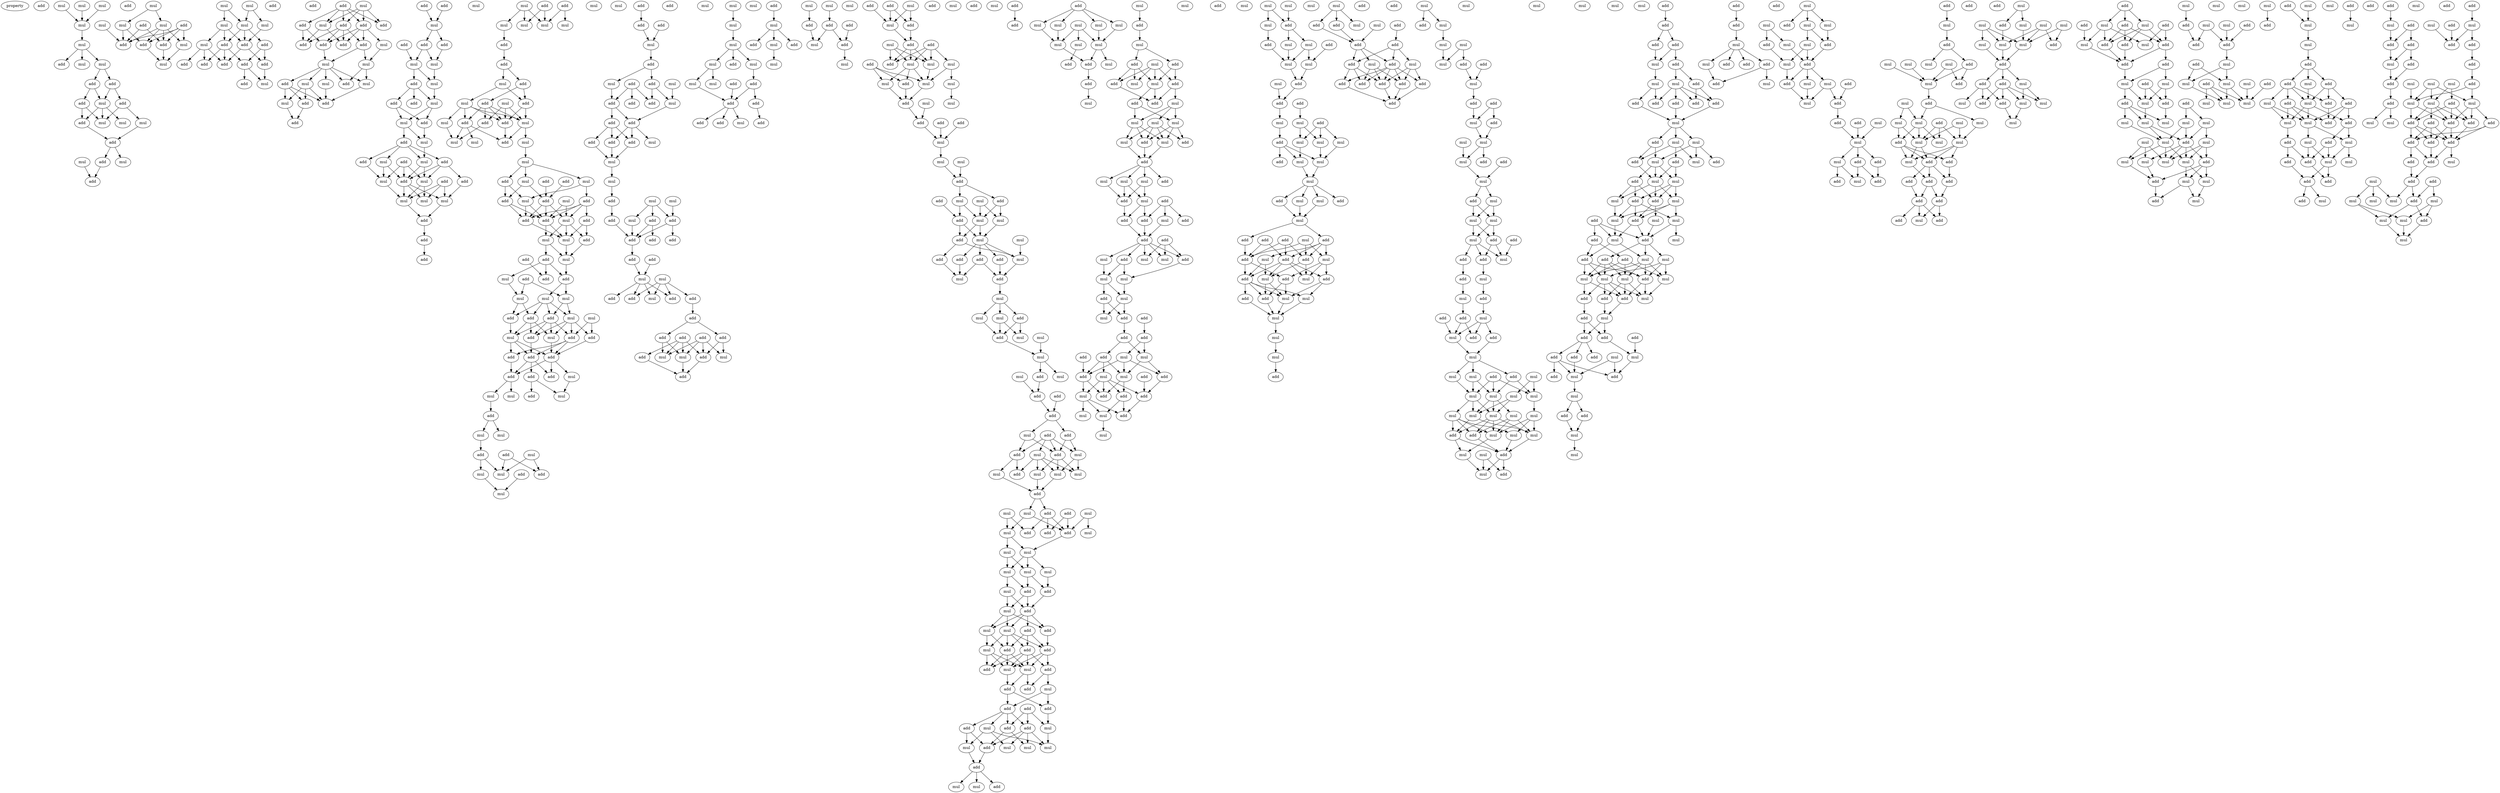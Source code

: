 digraph {
    node [fontcolor=black]
    property [mul=2,lf=2.0]
    0 [ label = add ];
    1 [ label = mul ];
    2 [ label = mul ];
    3 [ label = mul ];
    4 [ label = mul ];
    5 [ label = mul ];
    6 [ label = add ];
    7 [ label = mul ];
    8 [ label = mul ];
    9 [ label = add ];
    10 [ label = add ];
    11 [ label = add ];
    12 [ label = add ];
    13 [ label = mul ];
    14 [ label = add ];
    15 [ label = mul ];
    16 [ label = mul ];
    17 [ label = mul ];
    18 [ label = add ];
    19 [ label = add ];
    20 [ label = mul ];
    21 [ label = add ];
    22 [ label = mul ];
    23 [ label = add ];
    24 [ label = mul ];
    25 [ label = mul ];
    26 [ label = mul ];
    27 [ label = mul ];
    28 [ label = add ];
    29 [ label = add ];
    30 [ label = add ];
    31 [ label = add ];
    32 [ label = add ];
    33 [ label = mul ];
    34 [ label = mul ];
    35 [ label = mul ];
    36 [ label = mul ];
    37 [ label = mul ];
    38 [ label = mul ];
    39 [ label = mul ];
    40 [ label = add ];
    41 [ label = add ];
    42 [ label = add ];
    43 [ label = mul ];
    44 [ label = add ];
    45 [ label = add ];
    46 [ label = add ];
    47 [ label = add ];
    48 [ label = add ];
    49 [ label = add ];
    50 [ label = mul ];
    51 [ label = add ];
    52 [ label = add ];
    53 [ label = add ];
    54 [ label = mul ];
    55 [ label = add ];
    56 [ label = mul ];
    57 [ label = add ];
    58 [ label = add ];
    59 [ label = add ];
    60 [ label = mul ];
    61 [ label = add ];
    62 [ label = add ];
    63 [ label = add ];
    64 [ label = add ];
    65 [ label = mul ];
    66 [ label = mul ];
    67 [ label = mul ];
    68 [ label = add ];
    69 [ label = mul ];
    70 [ label = add ];
    71 [ label = mul ];
    72 [ label = add ];
    73 [ label = mul ];
    74 [ label = add ];
    75 [ label = add ];
    76 [ label = add ];
    77 [ label = add ];
    78 [ label = mul ];
    79 [ label = mul ];
    80 [ label = add ];
    81 [ label = add ];
    82 [ label = add ];
    83 [ label = mul ];
    84 [ label = mul ];
    85 [ label = mul ];
    86 [ label = add ];
    87 [ label = add ];
    88 [ label = mul ];
    89 [ label = add ];
    90 [ label = add ];
    91 [ label = mul ];
    92 [ label = mul ];
    93 [ label = add ];
    94 [ label = add ];
    95 [ label = add ];
    96 [ label = add ];
    97 [ label = mul ];
    98 [ label = mul ];
    99 [ label = mul ];
    100 [ label = add ];
    101 [ label = add ];
    102 [ label = mul ];
    103 [ label = add ];
    104 [ label = mul ];
    105 [ label = mul ];
    106 [ label = mul ];
    107 [ label = add ];
    108 [ label = add ];
    109 [ label = add ];
    110 [ label = mul ];
    111 [ label = add ];
    112 [ label = add ];
    113 [ label = mul ];
    114 [ label = mul ];
    115 [ label = mul ];
    116 [ label = mul ];
    117 [ label = mul ];
    118 [ label = add ];
    119 [ label = add ];
    120 [ label = mul ];
    121 [ label = add ];
    122 [ label = mul ];
    123 [ label = mul ];
    124 [ label = add ];
    125 [ label = add ];
    126 [ label = add ];
    127 [ label = add ];
    128 [ label = mul ];
    129 [ label = mul ];
    130 [ label = add ];
    131 [ label = add ];
    132 [ label = mul ];
    133 [ label = mul ];
    134 [ label = mul ];
    135 [ label = mul ];
    136 [ label = mul ];
    137 [ label = mul ];
    138 [ label = add ];
    139 [ label = add ];
    140 [ label = add ];
    141 [ label = add ];
    142 [ label = add ];
    143 [ label = add ];
    144 [ label = mul ];
    145 [ label = mul ];
    146 [ label = mul ];
    147 [ label = add ];
    148 [ label = add ];
    149 [ label = add ];
    150 [ label = add ];
    151 [ label = mul ];
    152 [ label = mul ];
    153 [ label = add ];
    154 [ label = add ];
    155 [ label = mul ];
    156 [ label = add ];
    157 [ label = add ];
    158 [ label = add ];
    159 [ label = mul ];
    160 [ label = mul ];
    161 [ label = mul ];
    162 [ label = mul ];
    163 [ label = add ];
    164 [ label = add ];
    165 [ label = add ];
    166 [ label = mul ];
    167 [ label = mul ];
    168 [ label = add ];
    169 [ label = add ];
    170 [ label = mul ];
    171 [ label = mul ];
    172 [ label = add ];
    173 [ label = add ];
    174 [ label = add ];
    175 [ label = add ];
    176 [ label = mul ];
    177 [ label = add ];
    178 [ label = add ];
    179 [ label = add ];
    180 [ label = mul ];
    181 [ label = mul ];
    182 [ label = mul ];
    183 [ label = mul ];
    184 [ label = add ];
    185 [ label = add ];
    186 [ label = mul ];
    187 [ label = mul ];
    188 [ label = add ];
    189 [ label = mul ];
    190 [ label = add ];
    191 [ label = mul ];
    192 [ label = mul ];
    193 [ label = add ];
    194 [ label = add ];
    195 [ label = mul ];
    196 [ label = add ];
    197 [ label = add ];
    198 [ label = add ];
    199 [ label = add ];
    200 [ label = mul ];
    201 [ label = mul ];
    202 [ label = add ];
    203 [ label = mul ];
    204 [ label = add ];
    205 [ label = mul ];
    206 [ label = add ];
    207 [ label = add ];
    208 [ label = mul ];
    209 [ label = add ];
    210 [ label = add ];
    211 [ label = add ];
    212 [ label = add ];
    213 [ label = add ];
    214 [ label = mul ];
    215 [ label = add ];
    216 [ label = add ];
    217 [ label = mul ];
    218 [ label = mul ];
    219 [ label = mul ];
    220 [ label = add ];
    221 [ label = mul ];
    222 [ label = add ];
    223 [ label = add ];
    224 [ label = mul ];
    225 [ label = add ];
    226 [ label = add ];
    227 [ label = add ];
    228 [ label = add ];
    229 [ label = add ];
    230 [ label = add ];
    231 [ label = mul ];
    232 [ label = mul ];
    233 [ label = add ];
    234 [ label = add ];
    235 [ label = mul ];
    236 [ label = add ];
    237 [ label = add ];
    238 [ label = add ];
    239 [ label = add ];
    240 [ label = add ];
    241 [ label = add ];
    242 [ label = add ];
    243 [ label = add ];
    244 [ label = mul ];
    245 [ label = mul ];
    246 [ label = add ];
    247 [ label = mul ];
    248 [ label = add ];
    249 [ label = mul ];
    250 [ label = mul ];
    251 [ label = mul ];
    252 [ label = mul ];
    253 [ label = add ];
    254 [ label = mul ];
    255 [ label = add ];
    256 [ label = mul ];
    257 [ label = mul ];
    258 [ label = add ];
    259 [ label = mul ];
    260 [ label = add ];
    261 [ label = add ];
    262 [ label = add ];
    263 [ label = add ];
    264 [ label = add ];
    265 [ label = mul ];
    266 [ label = add ];
    267 [ label = mul ];
    268 [ label = add ];
    269 [ label = mul ];
    270 [ label = add ];
    271 [ label = mul ];
    272 [ label = mul ];
    273 [ label = mul ];
    274 [ label = add ];
    275 [ label = add ];
    276 [ label = add ];
    277 [ label = mul ];
    278 [ label = add ];
    279 [ label = mul ];
    280 [ label = mul ];
    281 [ label = mul ];
    282 [ label = add ];
    283 [ label = add ];
    284 [ label = mul ];
    285 [ label = add ];
    286 [ label = mul ];
    287 [ label = add ];
    288 [ label = add ];
    289 [ label = add ];
    290 [ label = mul ];
    291 [ label = add ];
    292 [ label = mul ];
    293 [ label = mul ];
    294 [ label = mul ];
    295 [ label = mul ];
    296 [ label = mul ];
    297 [ label = add ];
    298 [ label = mul ];
    299 [ label = add ];
    300 [ label = mul ];
    301 [ label = add ];
    302 [ label = add ];
    303 [ label = add ];
    304 [ label = mul ];
    305 [ label = mul ];
    306 [ label = mul ];
    307 [ label = add ];
    308 [ label = mul ];
    309 [ label = add ];
    310 [ label = add ];
    311 [ label = add ];
    312 [ label = mul ];
    313 [ label = mul ];
    314 [ label = add ];
    315 [ label = mul ];
    316 [ label = mul ];
    317 [ label = add ];
    318 [ label = mul ];
    319 [ label = add ];
    320 [ label = add ];
    321 [ label = add ];
    322 [ label = add ];
    323 [ label = mul ];
    324 [ label = mul ];
    325 [ label = add ];
    326 [ label = mul ];
    327 [ label = mul ];
    328 [ label = mul ];
    329 [ label = mul ];
    330 [ label = add ];
    331 [ label = add ];
    332 [ label = mul ];
    333 [ label = mul ];
    334 [ label = add ];
    335 [ label = mul ];
    336 [ label = mul ];
    337 [ label = mul ];
    338 [ label = add ];
    339 [ label = add ];
    340 [ label = add ];
    341 [ label = add ];
    342 [ label = mul ];
    343 [ label = add ];
    344 [ label = add ];
    345 [ label = add ];
    346 [ label = mul ];
    347 [ label = mul ];
    348 [ label = add ];
    349 [ label = mul ];
    350 [ label = mul ];
    351 [ label = add ];
    352 [ label = mul ];
    353 [ label = mul ];
    354 [ label = add ];
    355 [ label = add ];
    356 [ label = mul ];
    357 [ label = mul ];
    358 [ label = mul ];
    359 [ label = add ];
    360 [ label = mul ];
    361 [ label = mul ];
    362 [ label = add ];
    363 [ label = add ];
    364 [ label = add ];
    365 [ label = mul ];
    366 [ label = mul ];
    367 [ label = mul ];
    368 [ label = mul ];
    369 [ label = mul ];
    370 [ label = add ];
    371 [ label = mul ];
    372 [ label = add ];
    373 [ label = mul ];
    374 [ label = add ];
    375 [ label = add ];
    376 [ label = mul ];
    377 [ label = add ];
    378 [ label = mul ];
    379 [ label = add ];
    380 [ label = add ];
    381 [ label = add ];
    382 [ label = mul ];
    383 [ label = mul ];
    384 [ label = add ];
    385 [ label = add ];
    386 [ label = mul ];
    387 [ label = add ];
    388 [ label = mul ];
    389 [ label = add ];
    390 [ label = add ];
    391 [ label = add ];
    392 [ label = add ];
    393 [ label = mul ];
    394 [ label = add ];
    395 [ label = add ];
    396 [ label = mul ];
    397 [ label = add ];
    398 [ label = mul ];
    399 [ label = mul ];
    400 [ label = mul ];
    401 [ label = mul ];
    402 [ label = add ];
    403 [ label = add ];
    404 [ label = mul ];
    405 [ label = mul ];
    406 [ label = mul ];
    407 [ label = add ];
    408 [ label = add ];
    409 [ label = add ];
    410 [ label = add ];
    411 [ label = mul ];
    412 [ label = mul ];
    413 [ label = mul ];
    414 [ label = mul ];
    415 [ label = mul ];
    416 [ label = mul ];
    417 [ label = mul ];
    418 [ label = mul ];
    419 [ label = mul ];
    420 [ label = add ];
    421 [ label = add ];
    422 [ label = add ];
    423 [ label = mul ];
    424 [ label = mul ];
    425 [ label = mul ];
    426 [ label = add ];
    427 [ label = mul ];
    428 [ label = add ];
    429 [ label = add ];
    430 [ label = mul ];
    431 [ label = mul ];
    432 [ label = add ];
    433 [ label = add ];
    434 [ label = mul ];
    435 [ label = mul ];
    436 [ label = add ];
    437 [ label = add ];
    438 [ label = mul ];
    439 [ label = mul ];
    440 [ label = mul ];
    441 [ label = add ];
    442 [ label = mul ];
    443 [ label = mul ];
    444 [ label = add ];
    445 [ label = add ];
    446 [ label = mul ];
    447 [ label = mul ];
    448 [ label = mul ];
    449 [ label = add ];
    450 [ label = add ];
    451 [ label = mul ];
    452 [ label = add ];
    453 [ label = add ];
    454 [ label = mul ];
    455 [ label = add ];
    456 [ label = mul ];
    457 [ label = add ];
    458 [ label = add ];
    459 [ label = add ];
    460 [ label = add ];
    461 [ label = mul ];
    462 [ label = mul ];
    463 [ label = add ];
    464 [ label = add ];
    465 [ label = mul ];
    466 [ label = mul ];
    467 [ label = mul ];
    468 [ label = add ];
    469 [ label = mul ];
    470 [ label = add ];
    471 [ label = add ];
    472 [ label = mul ];
    473 [ label = add ];
    474 [ label = add ];
    475 [ label = mul ];
    476 [ label = add ];
    477 [ label = add ];
    478 [ label = mul ];
    479 [ label = add ];
    480 [ label = add ];
    481 [ label = mul ];
    482 [ label = mul ];
    483 [ label = add ];
    484 [ label = add ];
    485 [ label = mul ];
    486 [ label = add ];
    487 [ label = add ];
    488 [ label = mul ];
    489 [ label = mul ];
    490 [ label = add ];
    491 [ label = mul ];
    492 [ label = mul ];
    493 [ label = mul ];
    494 [ label = add ];
    495 [ label = mul ];
    496 [ label = add ];
    497 [ label = mul ];
    498 [ label = add ];
    499 [ label = mul ];
    500 [ label = mul ];
    501 [ label = mul ];
    502 [ label = mul ];
    503 [ label = add ];
    504 [ label = add ];
    505 [ label = add ];
    506 [ label = mul ];
    507 [ label = mul ];
    508 [ label = add ];
    509 [ label = mul ];
    510 [ label = mul ];
    511 [ label = mul ];
    512 [ label = add ];
    513 [ label = mul ];
    514 [ label = mul ];
    515 [ label = mul ];
    516 [ label = add ];
    517 [ label = mul ];
    518 [ label = mul ];
    519 [ label = mul ];
    520 [ label = add ];
    521 [ label = add ];
    522 [ label = mul ];
    523 [ label = mul ];
    524 [ label = add ];
    525 [ label = add ];
    526 [ label = add ];
    527 [ label = add ];
    528 [ label = add ];
    529 [ label = add ];
    530 [ label = add ];
    531 [ label = mul ];
    532 [ label = mul ];
    533 [ label = mul ];
    534 [ label = add ];
    535 [ label = mul ];
    536 [ label = add ];
    537 [ label = add ];
    538 [ label = add ];
    539 [ label = mul ];
    540 [ label = mul ];
    541 [ label = add ];
    542 [ label = mul ];
    543 [ label = mul ];
    544 [ label = mul ];
    545 [ label = add ];
    546 [ label = mul ];
    547 [ label = add ];
    548 [ label = mul ];
    549 [ label = mul ];
    550 [ label = add ];
    551 [ label = add ];
    552 [ label = add ];
    553 [ label = add ];
    554 [ label = add ];
    555 [ label = mul ];
    556 [ label = add ];
    557 [ label = mul ];
    558 [ label = add ];
    559 [ label = add ];
    560 [ label = add ];
    561 [ label = add ];
    562 [ label = add ];
    563 [ label = add ];
    564 [ label = add ];
    565 [ label = add ];
    566 [ label = mul ];
    567 [ label = add ];
    568 [ label = mul ];
    569 [ label = mul ];
    570 [ label = mul ];
    571 [ label = mul ];
    572 [ label = mul ];
    573 [ label = add ];
    574 [ label = add ];
    575 [ label = mul ];
    576 [ label = mul ];
    577 [ label = add ];
    578 [ label = add ];
    579 [ label = add ];
    580 [ label = mul ];
    581 [ label = mul ];
    582 [ label = mul ];
    583 [ label = add ];
    584 [ label = mul ];
    585 [ label = add ];
    586 [ label = mul ];
    587 [ label = add ];
    588 [ label = mul ];
    589 [ label = mul ];
    590 [ label = mul ];
    591 [ label = mul ];
    592 [ label = mul ];
    593 [ label = add ];
    594 [ label = add ];
    595 [ label = mul ];
    596 [ label = add ];
    597 [ label = mul ];
    598 [ label = add ];
    599 [ label = add ];
    600 [ label = mul ];
    601 [ label = mul ];
    602 [ label = mul ];
    603 [ label = add ];
    604 [ label = add ];
    605 [ label = add ];
    606 [ label = mul ];
    607 [ label = add ];
    608 [ label = mul ];
    609 [ label = add ];
    610 [ label = mul ];
    611 [ label = mul ];
    612 [ label = add ];
    613 [ label = mul ];
    614 [ label = mul ];
    615 [ label = add ];
    616 [ label = mul ];
    617 [ label = mul ];
    618 [ label = mul ];
    619 [ label = mul ];
    620 [ label = mul ];
    621 [ label = mul ];
    622 [ label = mul ];
    623 [ label = mul ];
    624 [ label = mul ];
    625 [ label = add ];
    626 [ label = mul ];
    627 [ label = mul ];
    628 [ label = add ];
    629 [ label = mul ];
    630 [ label = mul ];
    631 [ label = add ];
    632 [ label = mul ];
    633 [ label = add ];
    634 [ label = add ];
    635 [ label = mul ];
    636 [ label = add ];
    637 [ label = add ];
    638 [ label = add ];
    639 [ label = add ];
    640 [ label = mul ];
    641 [ label = mul ];
    642 [ label = add ];
    643 [ label = mul ];
    644 [ label = add ];
    645 [ label = add ];
    646 [ label = add ];
    647 [ label = add ];
    648 [ label = add ];
    649 [ label = mul ];
    650 [ label = add ];
    651 [ label = mul ];
    652 [ label = mul ];
    653 [ label = mul ];
    654 [ label = mul ];
    655 [ label = add ];
    656 [ label = add ];
    657 [ label = add ];
    658 [ label = add ];
    659 [ label = mul ];
    660 [ label = mul ];
    661 [ label = mul ];
    662 [ label = mul ];
    663 [ label = add ];
    664 [ label = add ];
    665 [ label = add ];
    666 [ label = add ];
    667 [ label = mul ];
    668 [ label = mul ];
    669 [ label = mul ];
    670 [ label = mul ];
    671 [ label = add ];
    672 [ label = mul ];
    673 [ label = add ];
    674 [ label = add ];
    675 [ label = mul ];
    676 [ label = mul ];
    677 [ label = add ];
    678 [ label = add ];
    679 [ label = mul ];
    680 [ label = mul ];
    681 [ label = mul ];
    682 [ label = add ];
    683 [ label = mul ];
    684 [ label = add ];
    685 [ label = add ];
    686 [ label = mul ];
    687 [ label = add ];
    688 [ label = mul ];
    689 [ label = add ];
    690 [ label = add ];
    691 [ label = add ];
    692 [ label = add ];
    693 [ label = add ];
    694 [ label = mul ];
    695 [ label = add ];
    696 [ label = mul ];
    697 [ label = add ];
    698 [ label = add ];
    699 [ label = add ];
    700 [ label = mul ];
    701 [ label = mul ];
    702 [ label = add ];
    703 [ label = add ];
    704 [ label = mul ];
    705 [ label = add ];
    706 [ label = add ];
    707 [ label = mul ];
    708 [ label = add ];
    709 [ label = mul ];
    710 [ label = mul ];
    711 [ label = add ];
    712 [ label = add ];
    713 [ label = add ];
    714 [ label = add ];
    715 [ label = mul ];
    716 [ label = mul ];
    717 [ label = add ];
    718 [ label = mul ];
    719 [ label = mul ];
    720 [ label = mul ];
    721 [ label = mul ];
    722 [ label = mul ];
    723 [ label = add ];
    724 [ label = add ];
    725 [ label = mul ];
    726 [ label = add ];
    727 [ label = add ];
    728 [ label = add ];
    729 [ label = mul ];
    730 [ label = mul ];
    731 [ label = mul ];
    732 [ label = add ];
    733 [ label = add ];
    734 [ label = add ];
    735 [ label = mul ];
    736 [ label = mul ];
    737 [ label = mul ];
    738 [ label = add ];
    739 [ label = add ];
    740 [ label = add ];
    741 [ label = add ];
    742 [ label = mul ];
    743 [ label = mul ];
    744 [ label = add ];
    745 [ label = add ];
    746 [ label = mul ];
    747 [ label = mul ];
    748 [ label = mul ];
    749 [ label = add ];
    750 [ label = mul ];
    751 [ label = mul ];
    752 [ label = add ];
    753 [ label = add ];
    754 [ label = mul ];
    755 [ label = add ];
    756 [ label = mul ];
    757 [ label = mul ];
    758 [ label = mul ];
    759 [ label = mul ];
    760 [ label = mul ];
    761 [ label = add ];
    762 [ label = mul ];
    763 [ label = mul ];
    764 [ label = add ];
    765 [ label = add ];
    766 [ label = mul ];
    767 [ label = add ];
    768 [ label = add ];
    769 [ label = add ];
    770 [ label = add ];
    771 [ label = add ];
    772 [ label = add ];
    773 [ label = add ];
    774 [ label = add ];
    775 [ label = add ];
    776 [ label = mul ];
    777 [ label = mul ];
    778 [ label = add ];
    779 [ label = mul ];
    780 [ label = mul ];
    781 [ label = mul ];
    782 [ label = mul ];
    783 [ label = mul ];
    784 [ label = add ];
    785 [ label = mul ];
    786 [ label = mul ];
    787 [ label = add ];
    788 [ label = mul ];
    789 [ label = add ];
    790 [ label = add ];
    791 [ label = mul ];
    792 [ label = mul ];
    793 [ label = mul ];
    794 [ label = add ];
    795 [ label = add ];
    796 [ label = mul ];
    797 [ label = add ];
    798 [ label = mul ];
    799 [ label = add ];
    800 [ label = mul ];
    801 [ label = add ];
    802 [ label = add ];
    803 [ label = mul ];
    804 [ label = add ];
    805 [ label = mul ];
    806 [ label = add ];
    807 [ label = add ];
    808 [ label = add ];
    809 [ label = add ];
    810 [ label = add ];
    811 [ label = mul ];
    812 [ label = mul ];
    813 [ label = mul ];
    814 [ label = add ];
    815 [ label = add ];
    816 [ label = add ];
    817 [ label = mul ];
    818 [ label = mul ];
    819 [ label = mul ];
    820 [ label = mul ];
    821 [ label = mul ];
    822 [ label = add ];
    823 [ label = mul ];
    824 [ label = mul ];
    825 [ label = mul ];
    826 [ label = mul ];
    827 [ label = mul ];
    828 [ label = mul ];
    829 [ label = add ];
    830 [ label = mul ];
    831 [ label = add ];
    832 [ label = mul ];
    833 [ label = mul ];
    834 [ label = mul ];
    835 [ label = add ];
    836 [ label = mul ];
    837 [ label = mul ];
    838 [ label = add ];
    839 [ label = add ];
    840 [ label = mul ];
    841 [ label = add ];
    842 [ label = add ];
    843 [ label = add ];
    844 [ label = mul ];
    845 [ label = mul ];
    846 [ label = add ];
    847 [ label = mul ];
    848 [ label = add ];
    849 [ label = mul ];
    850 [ label = mul ];
    851 [ label = mul ];
    852 [ label = mul ];
    853 [ label = mul ];
    854 [ label = mul ];
    855 [ label = mul ];
    856 [ label = add ];
    857 [ label = add ];
    858 [ label = mul ];
    859 [ label = mul ];
    860 [ label = mul ];
    861 [ label = add ];
    862 [ label = mul ];
    863 [ label = mul ];
    864 [ label = add ];
    865 [ label = add ];
    866 [ label = mul ];
    867 [ label = add ];
    868 [ label = mul ];
    869 [ label = add ];
    870 [ label = add ];
    871 [ label = add ];
    872 [ label = mul ];
    873 [ label = add ];
    874 [ label = add ];
    875 [ label = mul ];
    876 [ label = mul ];
    877 [ label = mul ];
    878 [ label = add ];
    879 [ label = add ];
    880 [ label = mul ];
    881 [ label = mul ];
    882 [ label = add ];
    883 [ label = mul ];
    884 [ label = add ];
    885 [ label = add ];
    886 [ label = add ];
    887 [ label = add ];
    888 [ label = add ];
    889 [ label = mul ];
    890 [ label = add ];
    891 [ label = add ];
    892 [ label = mul ];
    893 [ label = add ];
    894 [ label = add ];
    895 [ label = add ];
    896 [ label = mul ];
    897 [ label = add ];
    898 [ label = add ];
    899 [ label = mul ];
    900 [ label = mul ];
    901 [ label = mul ];
    902 [ label = add ];
    903 [ label = add ];
    904 [ label = mul ];
    905 [ label = add ];
    906 [ label = mul ];
    907 [ label = add ];
    908 [ label = add ];
    909 [ label = add ];
    910 [ label = mul ];
    911 [ label = mul ];
    912 [ label = add ];
    913 [ label = mul ];
    914 [ label = mul ];
    915 [ label = mul ];
    916 [ label = add ];
    917 [ label = mul ];
    918 [ label = add ];
    919 [ label = add ];
    920 [ label = add ];
    921 [ label = add ];
    922 [ label = add ];
    923 [ label = add ];
    924 [ label = add ];
    925 [ label = add ];
    926 [ label = add ];
    927 [ label = mul ];
    928 [ label = add ];
    929 [ label = add ];
    930 [ label = mul ];
    931 [ label = add ];
    932 [ label = mul ];
    933 [ label = mul ];
    934 [ label = mul ];
    935 [ label = mul ];
    936 [ label = add ];
    937 [ label = mul ];
    938 [ label = add ];
    939 [ label = mul ];
    940 [ label = mul ];
    1 -> 4 [ name = 0 ];
    2 -> 4 [ name = 1 ];
    3 -> 4 [ name = 2 ];
    4 -> 5 [ name = 3 ];
    5 -> 6 [ name = 4 ];
    5 -> 7 [ name = 5 ];
    5 -> 8 [ name = 6 ];
    8 -> 9 [ name = 7 ];
    8 -> 10 [ name = 8 ];
    9 -> 11 [ name = 9 ];
    9 -> 13 [ name = 10 ];
    10 -> 12 [ name = 11 ];
    10 -> 13 [ name = 12 ];
    11 -> 15 [ name = 13 ];
    11 -> 17 [ name = 14 ];
    12 -> 14 [ name = 15 ];
    12 -> 17 [ name = 16 ];
    13 -> 14 [ name = 17 ];
    13 -> 16 [ name = 18 ];
    13 -> 17 [ name = 19 ];
    14 -> 18 [ name = 20 ];
    15 -> 18 [ name = 21 ];
    18 -> 21 [ name = 22 ];
    18 -> 22 [ name = 23 ];
    20 -> 23 [ name = 24 ];
    21 -> 23 [ name = 25 ];
    24 -> 26 [ name = 26 ];
    24 -> 27 [ name = 27 ];
    25 -> 30 [ name = 28 ];
    26 -> 30 [ name = 29 ];
    26 -> 31 [ name = 30 ];
    26 -> 32 [ name = 31 ];
    26 -> 33 [ name = 32 ];
    27 -> 30 [ name = 33 ];
    27 -> 31 [ name = 34 ];
    28 -> 30 [ name = 35 ];
    28 -> 31 [ name = 36 ];
    28 -> 32 [ name = 37 ];
    28 -> 33 [ name = 38 ];
    29 -> 30 [ name = 39 ];
    29 -> 32 [ name = 40 ];
    31 -> 34 [ name = 41 ];
    32 -> 34 [ name = 42 ];
    33 -> 34 [ name = 43 ];
    35 -> 37 [ name = 44 ];
    35 -> 38 [ name = 45 ];
    36 -> 37 [ name = 46 ];
    36 -> 39 [ name = 47 ];
    37 -> 40 [ name = 48 ];
    37 -> 41 [ name = 49 ];
    37 -> 42 [ name = 50 ];
    38 -> 41 [ name = 51 ];
    38 -> 42 [ name = 52 ];
    38 -> 43 [ name = 53 ];
    39 -> 41 [ name = 54 ];
    40 -> 45 [ name = 55 ];
    40 -> 47 [ name = 56 ];
    41 -> 46 [ name = 57 ];
    41 -> 47 [ name = 58 ];
    42 -> 45 [ name = 59 ];
    42 -> 46 [ name = 60 ];
    42 -> 48 [ name = 61 ];
    43 -> 44 [ name = 62 ];
    43 -> 46 [ name = 63 ];
    43 -> 48 [ name = 64 ];
    45 -> 49 [ name = 65 ];
    45 -> 50 [ name = 66 ];
    47 -> 50 [ name = 67 ];
    53 -> 55 [ name = 68 ];
    53 -> 56 [ name = 69 ];
    53 -> 57 [ name = 70 ];
    53 -> 58 [ name = 71 ];
    53 -> 59 [ name = 72 ];
    54 -> 55 [ name = 73 ];
    54 -> 56 [ name = 74 ];
    54 -> 57 [ name = 75 ];
    54 -> 58 [ name = 76 ];
    56 -> 61 [ name = 77 ];
    56 -> 63 [ name = 78 ];
    57 -> 60 [ name = 79 ];
    57 -> 62 [ name = 80 ];
    57 -> 63 [ name = 81 ];
    57 -> 64 [ name = 82 ];
    58 -> 61 [ name = 83 ];
    58 -> 62 [ name = 84 ];
    58 -> 63 [ name = 85 ];
    58 -> 64 [ name = 86 ];
    59 -> 61 [ name = 87 ];
    59 -> 64 [ name = 88 ];
    60 -> 66 [ name = 89 ];
    62 -> 65 [ name = 90 ];
    62 -> 66 [ name = 91 ];
    64 -> 65 [ name = 92 ];
    65 -> 67 [ name = 93 ];
    65 -> 68 [ name = 94 ];
    65 -> 69 [ name = 95 ];
    65 -> 70 [ name = 96 ];
    65 -> 71 [ name = 97 ];
    66 -> 70 [ name = 98 ];
    66 -> 71 [ name = 99 ];
    67 -> 72 [ name = 100 ];
    67 -> 73 [ name = 101 ];
    67 -> 74 [ name = 102 ];
    68 -> 72 [ name = 103 ];
    68 -> 73 [ name = 104 ];
    68 -> 74 [ name = 105 ];
    69 -> 72 [ name = 106 ];
    71 -> 72 [ name = 107 ];
    73 -> 75 [ name = 108 ];
    74 -> 75 [ name = 109 ];
    76 -> 79 [ name = 110 ];
    77 -> 79 [ name = 111 ];
    79 -> 81 [ name = 112 ];
    79 -> 82 [ name = 113 ];
    80 -> 83 [ name = 114 ];
    81 -> 84 [ name = 115 ];
    82 -> 83 [ name = 116 ];
    82 -> 84 [ name = 117 ];
    83 -> 85 [ name = 118 ];
    83 -> 86 [ name = 119 ];
    84 -> 85 [ name = 120 ];
    85 -> 88 [ name = 121 ];
    86 -> 87 [ name = 122 ];
    86 -> 88 [ name = 123 ];
    86 -> 89 [ name = 124 ];
    88 -> 90 [ name = 125 ];
    88 -> 91 [ name = 126 ];
    89 -> 90 [ name = 127 ];
    89 -> 91 [ name = 128 ];
    90 -> 92 [ name = 129 ];
    91 -> 92 [ name = 130 ];
    91 -> 93 [ name = 131 ];
    92 -> 98 [ name = 132 ];
    93 -> 94 [ name = 133 ];
    93 -> 95 [ name = 134 ];
    93 -> 97 [ name = 135 ];
    93 -> 98 [ name = 136 ];
    94 -> 102 [ name = 137 ];
    95 -> 99 [ name = 138 ];
    95 -> 100 [ name = 139 ];
    95 -> 101 [ name = 140 ];
    96 -> 99 [ name = 141 ];
    96 -> 101 [ name = 142 ];
    96 -> 102 [ name = 143 ];
    97 -> 101 [ name = 144 ];
    97 -> 102 [ name = 145 ];
    98 -> 99 [ name = 146 ];
    98 -> 101 [ name = 147 ];
    99 -> 104 [ name = 148 ];
    99 -> 105 [ name = 149 ];
    100 -> 106 [ name = 150 ];
    101 -> 104 [ name = 151 ];
    101 -> 105 [ name = 152 ];
    101 -> 106 [ name = 153 ];
    102 -> 105 [ name = 154 ];
    103 -> 104 [ name = 155 ];
    103 -> 105 [ name = 156 ];
    103 -> 106 [ name = 157 ];
    105 -> 107 [ name = 158 ];
    106 -> 107 [ name = 159 ];
    107 -> 108 [ name = 160 ];
    108 -> 109 [ name = 161 ];
    110 -> 114 [ name = 162 ];
    110 -> 115 [ name = 163 ];
    110 -> 116 [ name = 164 ];
    111 -> 114 [ name = 165 ];
    111 -> 116 [ name = 166 ];
    112 -> 113 [ name = 167 ];
    112 -> 114 [ name = 168 ];
    115 -> 118 [ name = 169 ];
    118 -> 119 [ name = 170 ];
    119 -> 120 [ name = 171 ];
    119 -> 121 [ name = 172 ];
    120 -> 122 [ name = 173 ];
    120 -> 124 [ name = 174 ];
    121 -> 124 [ name = 175 ];
    121 -> 125 [ name = 176 ];
    122 -> 127 [ name = 177 ];
    122 -> 128 [ name = 178 ];
    122 -> 129 [ name = 179 ];
    122 -> 130 [ name = 180 ];
    123 -> 126 [ name = 181 ];
    123 -> 129 [ name = 182 ];
    123 -> 130 [ name = 183 ];
    124 -> 129 [ name = 184 ];
    124 -> 130 [ name = 185 ];
    125 -> 126 [ name = 186 ];
    125 -> 127 [ name = 187 ];
    125 -> 129 [ name = 188 ];
    125 -> 130 [ name = 189 ];
    126 -> 132 [ name = 190 ];
    127 -> 131 [ name = 191 ];
    127 -> 132 [ name = 192 ];
    127 -> 134 [ name = 193 ];
    128 -> 132 [ name = 194 ];
    129 -> 131 [ name = 195 ];
    129 -> 133 [ name = 196 ];
    130 -> 131 [ name = 197 ];
    133 -> 135 [ name = 198 ];
    135 -> 136 [ name = 199 ];
    135 -> 137 [ name = 200 ];
    135 -> 139 [ name = 201 ];
    136 -> 143 [ name = 202 ];
    136 -> 145 [ name = 203 ];
    137 -> 141 [ name = 204 ];
    137 -> 142 [ name = 205 ];
    138 -> 142 [ name = 206 ];
    139 -> 141 [ name = 207 ];
    139 -> 145 [ name = 208 ];
    140 -> 142 [ name = 209 ];
    141 -> 147 [ name = 210 ];
    141 -> 149 [ name = 211 ];
    142 -> 146 [ name = 212 ];
    142 -> 147 [ name = 213 ];
    142 -> 149 [ name = 214 ];
    143 -> 146 [ name = 215 ];
    143 -> 147 [ name = 216 ];
    143 -> 148 [ name = 217 ];
    143 -> 149 [ name = 218 ];
    144 -> 146 [ name = 219 ];
    144 -> 147 [ name = 220 ];
    145 -> 147 [ name = 221 ];
    145 -> 149 [ name = 222 ];
    146 -> 150 [ name = 223 ];
    146 -> 151 [ name = 224 ];
    146 -> 152 [ name = 225 ];
    147 -> 151 [ name = 226 ];
    147 -> 152 [ name = 227 ];
    148 -> 150 [ name = 228 ];
    148 -> 151 [ name = 229 ];
    149 -> 151 [ name = 230 ];
    150 -> 155 [ name = 231 ];
    151 -> 155 [ name = 232 ];
    152 -> 154 [ name = 233 ];
    152 -> 155 [ name = 234 ];
    153 -> 158 [ name = 235 ];
    154 -> 157 [ name = 236 ];
    154 -> 158 [ name = 237 ];
    154 -> 159 [ name = 238 ];
    155 -> 157 [ name = 239 ];
    156 -> 161 [ name = 240 ];
    156 -> 162 [ name = 241 ];
    157 -> 160 [ name = 242 ];
    157 -> 162 [ name = 243 ];
    159 -> 161 [ name = 244 ];
    160 -> 163 [ name = 245 ];
    160 -> 164 [ name = 246 ];
    160 -> 165 [ name = 247 ];
    160 -> 166 [ name = 248 ];
    161 -> 163 [ name = 249 ];
    161 -> 165 [ name = 250 ];
    162 -> 164 [ name = 251 ];
    162 -> 166 [ name = 252 ];
    163 -> 170 [ name = 253 ];
    163 -> 171 [ name = 254 ];
    163 -> 172 [ name = 255 ];
    164 -> 169 [ name = 256 ];
    164 -> 170 [ name = 257 ];
    164 -> 171 [ name = 258 ];
    164 -> 172 [ name = 259 ];
    165 -> 171 [ name = 260 ];
    166 -> 168 [ name = 261 ];
    166 -> 169 [ name = 262 ];
    166 -> 170 [ name = 263 ];
    166 -> 172 [ name = 264 ];
    167 -> 168 [ name = 265 ];
    167 -> 169 [ name = 266 ];
    168 -> 175 [ name = 267 ];
    169 -> 173 [ name = 268 ];
    169 -> 174 [ name = 269 ];
    169 -> 175 [ name = 270 ];
    170 -> 175 [ name = 271 ];
    171 -> 173 [ name = 272 ];
    171 -> 174 [ name = 273 ];
    171 -> 175 [ name = 274 ];
    172 -> 174 [ name = 275 ];
    173 -> 179 [ name = 276 ];
    174 -> 177 [ name = 277 ];
    174 -> 178 [ name = 278 ];
    174 -> 179 [ name = 279 ];
    175 -> 176 [ name = 280 ];
    175 -> 177 [ name = 281 ];
    175 -> 179 [ name = 282 ];
    176 -> 183 [ name = 283 ];
    178 -> 183 [ name = 284 ];
    178 -> 184 [ name = 285 ];
    179 -> 180 [ name = 286 ];
    179 -> 182 [ name = 287 ];
    182 -> 185 [ name = 288 ];
    185 -> 186 [ name = 289 ];
    185 -> 187 [ name = 290 ];
    186 -> 190 [ name = 291 ];
    188 -> 192 [ name = 292 ];
    188 -> 194 [ name = 293 ];
    189 -> 192 [ name = 294 ];
    189 -> 194 [ name = 295 ];
    190 -> 191 [ name = 296 ];
    190 -> 192 [ name = 297 ];
    191 -> 195 [ name = 298 ];
    193 -> 195 [ name = 299 ];
    196 -> 198 [ name = 300 ];
    198 -> 201 [ name = 301 ];
    199 -> 201 [ name = 302 ];
    201 -> 202 [ name = 303 ];
    202 -> 203 [ name = 304 ];
    202 -> 204 [ name = 305 ];
    203 -> 209 [ name = 306 ];
    204 -> 207 [ name = 307 ];
    204 -> 208 [ name = 308 ];
    205 -> 208 [ name = 309 ];
    206 -> 207 [ name = 310 ];
    206 -> 209 [ name = 311 ];
    206 -> 210 [ name = 312 ];
    208 -> 212 [ name = 313 ];
    209 -> 211 [ name = 314 ];
    209 -> 212 [ name = 315 ];
    211 -> 213 [ name = 316 ];
    211 -> 215 [ name = 317 ];
    211 -> 216 [ name = 318 ];
    212 -> 214 [ name = 319 ];
    212 -> 215 [ name = 320 ];
    212 -> 216 [ name = 321 ];
    213 -> 217 [ name = 322 ];
    215 -> 217 [ name = 323 ];
    216 -> 217 [ name = 324 ];
    217 -> 218 [ name = 325 ];
    218 -> 220 [ name = 326 ];
    219 -> 225 [ name = 327 ];
    220 -> 222 [ name = 328 ];
    221 -> 223 [ name = 329 ];
    221 -> 224 [ name = 330 ];
    221 -> 225 [ name = 331 ];
    222 -> 228 [ name = 332 ];
    223 -> 226 [ name = 333 ];
    223 -> 228 [ name = 334 ];
    224 -> 228 [ name = 335 ];
    225 -> 227 [ name = 336 ];
    225 -> 228 [ name = 337 ];
    228 -> 230 [ name = 338 ];
    229 -> 232 [ name = 339 ];
    230 -> 232 [ name = 340 ];
    231 -> 233 [ name = 341 ];
    231 -> 235 [ name = 342 ];
    231 -> 236 [ name = 343 ];
    231 -> 237 [ name = 344 ];
    232 -> 234 [ name = 345 ];
    232 -> 235 [ name = 346 ];
    232 -> 236 [ name = 347 ];
    232 -> 237 [ name = 348 ];
    233 -> 238 [ name = 349 ];
    238 -> 241 [ name = 350 ];
    238 -> 242 [ name = 351 ];
    239 -> 243 [ name = 352 ];
    239 -> 244 [ name = 353 ];
    239 -> 246 [ name = 354 ];
    239 -> 247 [ name = 355 ];
    240 -> 244 [ name = 356 ];
    240 -> 245 [ name = 357 ];
    240 -> 246 [ name = 358 ];
    240 -> 247 [ name = 359 ];
    241 -> 244 [ name = 360 ];
    241 -> 247 [ name = 361 ];
    242 -> 245 [ name = 362 ];
    242 -> 246 [ name = 363 ];
    243 -> 248 [ name = 364 ];
    246 -> 248 [ name = 365 ];
    247 -> 248 [ name = 366 ];
    249 -> 250 [ name = 367 ];
    250 -> 251 [ name = 368 ];
    251 -> 252 [ name = 369 ];
    251 -> 253 [ name = 370 ];
    251 -> 254 [ name = 371 ];
    252 -> 256 [ name = 372 ];
    252 -> 259 [ name = 373 ];
    254 -> 258 [ name = 374 ];
    255 -> 261 [ name = 375 ];
    256 -> 261 [ name = 376 ];
    258 -> 260 [ name = 377 ];
    258 -> 261 [ name = 378 ];
    260 -> 263 [ name = 379 ];
    261 -> 262 [ name = 380 ];
    261 -> 264 [ name = 381 ];
    261 -> 265 [ name = 382 ];
    266 -> 267 [ name = 383 ];
    267 -> 268 [ name = 384 ];
    267 -> 269 [ name = 385 ];
    267 -> 270 [ name = 386 ];
    269 -> 271 [ name = 387 ];
    272 -> 276 [ name = 388 ];
    273 -> 274 [ name = 389 ];
    274 -> 277 [ name = 390 ];
    274 -> 278 [ name = 391 ];
    275 -> 278 [ name = 392 ];
    276 -> 277 [ name = 393 ];
    278 -> 280 [ name = 394 ];
    281 -> 284 [ name = 395 ];
    281 -> 285 [ name = 396 ];
    282 -> 284 [ name = 397 ];
    283 -> 284 [ name = 398 ];
    283 -> 285 [ name = 399 ];
    284 -> 287 [ name = 400 ];
    285 -> 287 [ name = 401 ];
    286 -> 289 [ name = 402 ];
    286 -> 290 [ name = 403 ];
    286 -> 293 [ name = 404 ];
    287 -> 289 [ name = 405 ];
    287 -> 290 [ name = 406 ];
    287 -> 293 [ name = 407 ];
    288 -> 289 [ name = 408 ];
    288 -> 290 [ name = 409 ];
    288 -> 292 [ name = 410 ];
    288 -> 293 [ name = 411 ];
    290 -> 294 [ name = 412 ];
    291 -> 294 [ name = 413 ];
    291 -> 296 [ name = 414 ];
    291 -> 297 [ name = 415 ];
    292 -> 294 [ name = 416 ];
    292 -> 295 [ name = 417 ];
    293 -> 294 [ name = 418 ];
    293 -> 296 [ name = 419 ];
    293 -> 297 [ name = 420 ];
    294 -> 299 [ name = 421 ];
    295 -> 298 [ name = 422 ];
    296 -> 299 [ name = 423 ];
    297 -> 299 [ name = 424 ];
    299 -> 302 [ name = 425 ];
    300 -> 302 [ name = 426 ];
    301 -> 304 [ name = 427 ];
    302 -> 304 [ name = 428 ];
    303 -> 304 [ name = 429 ];
    304 -> 305 [ name = 430 ];
    305 -> 307 [ name = 431 ];
    306 -> 307 [ name = 432 ];
    307 -> 308 [ name = 433 ];
    307 -> 309 [ name = 434 ];
    308 -> 313 [ name = 435 ];
    308 -> 314 [ name = 436 ];
    309 -> 313 [ name = 437 ];
    309 -> 315 [ name = 438 ];
    310 -> 314 [ name = 439 ];
    312 -> 313 [ name = 440 ];
    312 -> 315 [ name = 441 ];
    313 -> 316 [ name = 442 ];
    313 -> 317 [ name = 443 ];
    314 -> 316 [ name = 444 ];
    314 -> 317 [ name = 445 ];
    315 -> 316 [ name = 446 ];
    316 -> 319 [ name = 447 ];
    316 -> 320 [ name = 448 ];
    316 -> 322 [ name = 449 ];
    316 -> 323 [ name = 450 ];
    317 -> 321 [ name = 451 ];
    317 -> 323 [ name = 452 ];
    318 -> 323 [ name = 453 ];
    319 -> 324 [ name = 454 ];
    319 -> 325 [ name = 455 ];
    320 -> 325 [ name = 456 ];
    321 -> 324 [ name = 457 ];
    322 -> 324 [ name = 458 ];
    323 -> 325 [ name = 459 ];
    325 -> 326 [ name = 460 ];
    326 -> 327 [ name = 461 ];
    326 -> 328 [ name = 462 ];
    326 -> 330 [ name = 463 ];
    327 -> 334 [ name = 464 ];
    328 -> 333 [ name = 465 ];
    328 -> 334 [ name = 466 ];
    330 -> 333 [ name = 467 ];
    330 -> 334 [ name = 468 ];
    332 -> 335 [ name = 469 ];
    334 -> 335 [ name = 470 ];
    335 -> 337 [ name = 471 ];
    335 -> 338 [ name = 472 ];
    336 -> 339 [ name = 473 ];
    338 -> 339 [ name = 474 ];
    339 -> 341 [ name = 475 ];
    340 -> 341 [ name = 476 ];
    341 -> 342 [ name = 477 ];
    341 -> 343 [ name = 478 ];
    342 -> 345 [ name = 479 ];
    342 -> 348 [ name = 480 ];
    343 -> 345 [ name = 481 ];
    343 -> 347 [ name = 482 ];
    344 -> 345 [ name = 483 ];
    344 -> 346 [ name = 484 ];
    344 -> 347 [ name = 485 ];
    344 -> 348 [ name = 486 ];
    345 -> 349 [ name = 487 ];
    345 -> 350 [ name = 488 ];
    345 -> 353 [ name = 489 ];
    346 -> 349 [ name = 490 ];
    346 -> 350 [ name = 491 ];
    346 -> 351 [ name = 492 ];
    346 -> 353 [ name = 493 ];
    347 -> 349 [ name = 494 ];
    347 -> 350 [ name = 495 ];
    348 -> 351 [ name = 496 ];
    348 -> 352 [ name = 497 ];
    350 -> 354 [ name = 498 ];
    352 -> 354 [ name = 499 ];
    353 -> 354 [ name = 500 ];
    354 -> 355 [ name = 501 ];
    354 -> 356 [ name = 502 ];
    355 -> 362 [ name = 503 ];
    355 -> 363 [ name = 504 ];
    355 -> 364 [ name = 505 ];
    356 -> 361 [ name = 506 ];
    356 -> 362 [ name = 507 ];
    357 -> 361 [ name = 508 ];
    357 -> 364 [ name = 509 ];
    358 -> 360 [ name = 510 ];
    358 -> 362 [ name = 511 ];
    359 -> 362 [ name = 512 ];
    359 -> 363 [ name = 513 ];
    361 -> 365 [ name = 514 ];
    361 -> 366 [ name = 515 ];
    362 -> 366 [ name = 516 ];
    365 -> 368 [ name = 517 ];
    365 -> 369 [ name = 518 ];
    366 -> 367 [ name = 519 ];
    366 -> 368 [ name = 520 ];
    366 -> 369 [ name = 521 ];
    367 -> 372 [ name = 522 ];
    368 -> 370 [ name = 523 ];
    368 -> 372 [ name = 524 ];
    369 -> 370 [ name = 525 ];
    369 -> 371 [ name = 526 ];
    370 -> 373 [ name = 527 ];
    370 -> 374 [ name = 528 ];
    371 -> 373 [ name = 529 ];
    371 -> 374 [ name = 530 ];
    372 -> 374 [ name = 531 ];
    373 -> 376 [ name = 532 ];
    373 -> 377 [ name = 533 ];
    373 -> 378 [ name = 534 ];
    374 -> 375 [ name = 535 ];
    374 -> 376 [ name = 536 ];
    374 -> 377 [ name = 537 ];
    374 -> 378 [ name = 538 ];
    375 -> 379 [ name = 539 ];
    375 -> 380 [ name = 540 ];
    375 -> 381 [ name = 541 ];
    376 -> 379 [ name = 542 ];
    376 -> 380 [ name = 543 ];
    376 -> 381 [ name = 544 ];
    376 -> 382 [ name = 545 ];
    377 -> 380 [ name = 546 ];
    378 -> 379 [ name = 547 ];
    378 -> 382 [ name = 548 ];
    379 -> 383 [ name = 549 ];
    379 -> 384 [ name = 550 ];
    379 -> 386 [ name = 551 ];
    380 -> 383 [ name = 552 ];
    380 -> 385 [ name = 553 ];
    380 -> 386 [ name = 554 ];
    381 -> 383 [ name = 555 ];
    381 -> 384 [ name = 556 ];
    381 -> 385 [ name = 557 ];
    381 -> 386 [ name = 558 ];
    382 -> 383 [ name = 559 ];
    382 -> 384 [ name = 560 ];
    382 -> 386 [ name = 561 ];
    383 -> 387 [ name = 562 ];
    383 -> 389 [ name = 563 ];
    385 -> 387 [ name = 564 ];
    385 -> 388 [ name = 565 ];
    386 -> 389 [ name = 566 ];
    388 -> 390 [ name = 567 ];
    388 -> 392 [ name = 568 ];
    389 -> 390 [ name = 569 ];
    389 -> 392 [ name = 570 ];
    390 -> 393 [ name = 571 ];
    391 -> 393 [ name = 572 ];
    391 -> 395 [ name = 573 ];
    391 -> 397 [ name = 574 ];
    392 -> 394 [ name = 575 ];
    392 -> 395 [ name = 576 ];
    392 -> 396 [ name = 577 ];
    392 -> 397 [ name = 578 ];
    393 -> 400 [ name = 579 ];
    394 -> 401 [ name = 580 ];
    394 -> 402 [ name = 581 ];
    395 -> 398 [ name = 582 ];
    395 -> 399 [ name = 583 ];
    395 -> 400 [ name = 584 ];
    395 -> 402 [ name = 585 ];
    396 -> 399 [ name = 586 ];
    396 -> 400 [ name = 587 ];
    396 -> 401 [ name = 588 ];
    397 -> 398 [ name = 589 ];
    397 -> 402 [ name = 590 ];
    401 -> 403 [ name = 591 ];
    402 -> 403 [ name = 592 ];
    403 -> 404 [ name = 593 ];
    403 -> 406 [ name = 594 ];
    403 -> 408 [ name = 595 ];
    407 -> 409 [ name = 596 ];
    410 -> 411 [ name = 597 ];
    410 -> 412 [ name = 598 ];
    410 -> 414 [ name = 599 ];
    410 -> 415 [ name = 600 ];
    411 -> 417 [ name = 601 ];
    412 -> 418 [ name = 602 ];
    413 -> 416 [ name = 603 ];
    413 -> 417 [ name = 604 ];
    413 -> 418 [ name = 605 ];
    414 -> 418 [ name = 606 ];
    415 -> 417 [ name = 607 ];
    416 -> 421 [ name = 608 ];
    417 -> 420 [ name = 609 ];
    418 -> 419 [ name = 610 ];
    418 -> 420 [ name = 611 ];
    420 -> 422 [ name = 612 ];
    422 -> 424 [ name = 613 ];
    423 -> 426 [ name = 614 ];
    426 -> 427 [ name = 615 ];
    427 -> 428 [ name = 616 ];
    427 -> 429 [ name = 617 ];
    428 -> 431 [ name = 618 ];
    428 -> 432 [ name = 619 ];
    428 -> 434 [ name = 620 ];
    429 -> 431 [ name = 621 ];
    429 -> 433 [ name = 622 ];
    430 -> 431 [ name = 623 ];
    430 -> 432 [ name = 624 ];
    430 -> 433 [ name = 625 ];
    430 -> 434 [ name = 626 ];
    431 -> 436 [ name = 627 ];
    431 -> 437 [ name = 628 ];
    432 -> 436 [ name = 629 ];
    433 -> 435 [ name = 630 ];
    433 -> 436 [ name = 631 ];
    435 -> 438 [ name = 632 ];
    435 -> 439 [ name = 633 ];
    435 -> 440 [ name = 634 ];
    437 -> 438 [ name = 635 ];
    437 -> 440 [ name = 636 ];
    438 -> 442 [ name = 637 ];
    438 -> 443 [ name = 638 ];
    438 -> 444 [ name = 639 ];
    439 -> 441 [ name = 640 ];
    439 -> 442 [ name = 641 ];
    439 -> 443 [ name = 642 ];
    439 -> 444 [ name = 643 ];
    440 -> 441 [ name = 644 ];
    440 -> 443 [ name = 645 ];
    440 -> 444 [ name = 646 ];
    442 -> 445 [ name = 647 ];
    443 -> 445 [ name = 648 ];
    444 -> 445 [ name = 649 ];
    445 -> 446 [ name = 650 ];
    445 -> 447 [ name = 651 ];
    445 -> 448 [ name = 652 ];
    445 -> 450 [ name = 653 ];
    446 -> 451 [ name = 654 ];
    446 -> 453 [ name = 655 ];
    447 -> 451 [ name = 656 ];
    447 -> 453 [ name = 657 ];
    448 -> 453 [ name = 658 ];
    451 -> 457 [ name = 659 ];
    451 -> 458 [ name = 660 ];
    452 -> 455 [ name = 661 ];
    452 -> 456 [ name = 662 ];
    452 -> 458 [ name = 663 ];
    453 -> 457 [ name = 664 ];
    456 -> 459 [ name = 665 ];
    457 -> 459 [ name = 666 ];
    458 -> 459 [ name = 667 ];
    459 -> 461 [ name = 668 ];
    459 -> 462 [ name = 669 ];
    459 -> 463 [ name = 670 ];
    459 -> 464 [ name = 671 ];
    459 -> 465 [ name = 672 ];
    460 -> 461 [ name = 673 ];
    460 -> 463 [ name = 674 ];
    460 -> 465 [ name = 675 ];
    462 -> 467 [ name = 676 ];
    463 -> 466 [ name = 677 ];
    464 -> 466 [ name = 678 ];
    464 -> 467 [ name = 679 ];
    466 -> 469 [ name = 680 ];
    467 -> 468 [ name = 681 ];
    467 -> 469 [ name = 682 ];
    468 -> 470 [ name = 683 ];
    468 -> 472 [ name = 684 ];
    469 -> 470 [ name = 685 ];
    469 -> 472 [ name = 686 ];
    470 -> 474 [ name = 687 ];
    471 -> 473 [ name = 688 ];
    473 -> 475 [ name = 689 ];
    473 -> 478 [ name = 690 ];
    474 -> 475 [ name = 691 ];
    474 -> 477 [ name = 692 ];
    475 -> 479 [ name = 693 ];
    475 -> 482 [ name = 694 ];
    476 -> 483 [ name = 695 ];
    477 -> 481 [ name = 696 ];
    477 -> 482 [ name = 697 ];
    477 -> 483 [ name = 698 ];
    478 -> 479 [ name = 699 ];
    478 -> 482 [ name = 700 ];
    478 -> 483 [ name = 701 ];
    479 -> 486 [ name = 702 ];
    480 -> 486 [ name = 703 ];
    481 -> 484 [ name = 704 ];
    481 -> 485 [ name = 705 ];
    481 -> 486 [ name = 706 ];
    481 -> 487 [ name = 707 ];
    482 -> 484 [ name = 708 ];
    482 -> 487 [ name = 709 ];
    483 -> 484 [ name = 710 ];
    483 -> 485 [ name = 711 ];
    485 -> 488 [ name = 712 ];
    485 -> 489 [ name = 713 ];
    485 -> 490 [ name = 714 ];
    486 -> 490 [ name = 715 ];
    487 -> 488 [ name = 716 ];
    487 -> 490 [ name = 717 ];
    488 -> 491 [ name = 718 ];
    492 -> 494 [ name = 719 ];
    493 -> 494 [ name = 720 ];
    493 -> 495 [ name = 721 ];
    494 -> 497 [ name = 722 ];
    494 -> 499 [ name = 723 ];
    495 -> 496 [ name = 724 ];
    496 -> 500 [ name = 725 ];
    497 -> 500 [ name = 726 ];
    497 -> 501 [ name = 727 ];
    498 -> 501 [ name = 728 ];
    499 -> 500 [ name = 729 ];
    500 -> 503 [ name = 730 ];
    501 -> 503 [ name = 731 ];
    502 -> 504 [ name = 732 ];
    503 -> 504 [ name = 733 ];
    504 -> 507 [ name = 734 ];
    505 -> 506 [ name = 735 ];
    506 -> 509 [ name = 736 ];
    506 -> 510 [ name = 737 ];
    507 -> 512 [ name = 738 ];
    508 -> 509 [ name = 739 ];
    508 -> 510 [ name = 740 ];
    508 -> 511 [ name = 741 ];
    509 -> 515 [ name = 742 ];
    510 -> 514 [ name = 743 ];
    511 -> 515 [ name = 744 ];
    512 -> 514 [ name = 745 ];
    512 -> 515 [ name = 746 ];
    512 -> 516 [ name = 747 ];
    514 -> 517 [ name = 748 ];
    515 -> 517 [ name = 749 ];
    517 -> 518 [ name = 750 ];
    517 -> 519 [ name = 751 ];
    517 -> 520 [ name = 752 ];
    517 -> 521 [ name = 753 ];
    518 -> 522 [ name = 754 ];
    519 -> 522 [ name = 755 ];
    520 -> 522 [ name = 756 ];
    522 -> 524 [ name = 757 ];
    522 -> 527 [ name = 758 ];
    523 -> 528 [ name = 759 ];
    523 -> 529 [ name = 760 ];
    523 -> 532 [ name = 761 ];
    524 -> 528 [ name = 762 ];
    524 -> 530 [ name = 763 ];
    524 -> 531 [ name = 764 ];
    524 -> 532 [ name = 765 ];
    525 -> 528 [ name = 766 ];
    525 -> 529 [ name = 767 ];
    525 -> 530 [ name = 768 ];
    526 -> 529 [ name = 769 ];
    526 -> 530 [ name = 770 ];
    527 -> 529 [ name = 771 ];
    528 -> 533 [ name = 772 ];
    528 -> 535 [ name = 773 ];
    529 -> 534 [ name = 774 ];
    529 -> 536 [ name = 775 ];
    530 -> 533 [ name = 776 ];
    530 -> 535 [ name = 777 ];
    530 -> 536 [ name = 778 ];
    530 -> 537 [ name = 779 ];
    531 -> 533 [ name = 780 ];
    531 -> 536 [ name = 781 ];
    532 -> 534 [ name = 782 ];
    532 -> 535 [ name = 783 ];
    532 -> 537 [ name = 784 ];
    533 -> 538 [ name = 785 ];
    533 -> 540 [ name = 786 ];
    534 -> 538 [ name = 787 ];
    534 -> 540 [ name = 788 ];
    536 -> 538 [ name = 789 ];
    536 -> 539 [ name = 790 ];
    536 -> 540 [ name = 791 ];
    536 -> 541 [ name = 792 ];
    537 -> 539 [ name = 793 ];
    537 -> 540 [ name = 794 ];
    538 -> 542 [ name = 795 ];
    539 -> 542 [ name = 796 ];
    540 -> 542 [ name = 797 ];
    541 -> 542 [ name = 798 ];
    542 -> 543 [ name = 799 ];
    543 -> 544 [ name = 800 ];
    544 -> 545 [ name = 801 ];
    546 -> 548 [ name = 802 ];
    546 -> 550 [ name = 803 ];
    546 -> 551 [ name = 804 ];
    547 -> 553 [ name = 805 ];
    549 -> 552 [ name = 806 ];
    550 -> 552 [ name = 807 ];
    551 -> 552 [ name = 808 ];
    552 -> 554 [ name = 809 ];
    552 -> 555 [ name = 810 ];
    552 -> 556 [ name = 811 ];
    553 -> 554 [ name = 812 ];
    553 -> 556 [ name = 813 ];
    553 -> 557 [ name = 814 ];
    554 -> 558 [ name = 815 ];
    554 -> 559 [ name = 816 ];
    554 -> 560 [ name = 817 ];
    554 -> 561 [ name = 818 ];
    554 -> 562 [ name = 819 ];
    555 -> 558 [ name = 820 ];
    555 -> 561 [ name = 821 ];
    555 -> 562 [ name = 822 ];
    556 -> 558 [ name = 823 ];
    556 -> 560 [ name = 824 ];
    556 -> 561 [ name = 825 ];
    557 -> 559 [ name = 826 ];
    557 -> 561 [ name = 827 ];
    557 -> 562 [ name = 828 ];
    559 -> 563 [ name = 829 ];
    560 -> 563 [ name = 830 ];
    561 -> 563 [ name = 831 ];
    562 -> 563 [ name = 832 ];
    566 -> 567 [ name = 833 ];
    566 -> 568 [ name = 834 ];
    568 -> 570 [ name = 835 ];
    570 -> 575 [ name = 836 ];
    571 -> 573 [ name = 837 ];
    571 -> 575 [ name = 838 ];
    573 -> 576 [ name = 839 ];
    574 -> 576 [ name = 840 ];
    576 -> 577 [ name = 841 ];
    577 -> 580 [ name = 842 ];
    578 -> 579 [ name = 843 ];
    578 -> 580 [ name = 844 ];
    579 -> 582 [ name = 845 ];
    580 -> 582 [ name = 846 ];
    581 -> 584 [ name = 847 ];
    582 -> 584 [ name = 848 ];
    582 -> 585 [ name = 849 ];
    583 -> 586 [ name = 850 ];
    584 -> 586 [ name = 851 ];
    586 -> 587 [ name = 852 ];
    586 -> 590 [ name = 853 ];
    587 -> 591 [ name = 854 ];
    587 -> 592 [ name = 855 ];
    590 -> 591 [ name = 856 ];
    590 -> 592 [ name = 857 ];
    591 -> 593 [ name = 858 ];
    591 -> 595 [ name = 859 ];
    592 -> 593 [ name = 860 ];
    592 -> 595 [ name = 861 ];
    593 -> 596 [ name = 862 ];
    593 -> 597 [ name = 863 ];
    594 -> 597 [ name = 864 ];
    595 -> 596 [ name = 865 ];
    595 -> 597 [ name = 866 ];
    595 -> 598 [ name = 867 ];
    596 -> 601 [ name = 868 ];
    598 -> 599 [ name = 869 ];
    599 -> 602 [ name = 870 ];
    601 -> 603 [ name = 871 ];
    602 -> 604 [ name = 872 ];
    603 -> 606 [ name = 873 ];
    604 -> 607 [ name = 874 ];
    604 -> 608 [ name = 875 ];
    605 -> 608 [ name = 876 ];
    606 -> 607 [ name = 877 ];
    606 -> 608 [ name = 878 ];
    606 -> 609 [ name = 879 ];
    608 -> 610 [ name = 880 ];
    609 -> 610 [ name = 881 ];
    610 -> 612 [ name = 882 ];
    610 -> 613 [ name = 883 ];
    610 -> 614 [ name = 884 ];
    611 -> 618 [ name = 885 ];
    611 -> 619 [ name = 886 ];
    612 -> 617 [ name = 887 ];
    612 -> 619 [ name = 888 ];
    613 -> 616 [ name = 889 ];
    614 -> 616 [ name = 890 ];
    614 -> 617 [ name = 891 ];
    615 -> 616 [ name = 892 ];
    615 -> 617 [ name = 893 ];
    615 -> 619 [ name = 894 ];
    616 -> 620 [ name = 895 ];
    616 -> 621 [ name = 896 ];
    616 -> 624 [ name = 897 ];
    617 -> 621 [ name = 898 ];
    617 -> 622 [ name = 899 ];
    617 -> 624 [ name = 900 ];
    618 -> 621 [ name = 901 ];
    618 -> 624 [ name = 902 ];
    619 -> 623 [ name = 903 ];
    620 -> 625 [ name = 904 ];
    620 -> 626 [ name = 905 ];
    620 -> 627 [ name = 906 ];
    620 -> 628 [ name = 907 ];
    621 -> 625 [ name = 908 ];
    621 -> 629 [ name = 909 ];
    622 -> 627 [ name = 910 ];
    622 -> 628 [ name = 911 ];
    622 -> 629 [ name = 912 ];
    623 -> 626 [ name = 913 ];
    623 -> 627 [ name = 914 ];
    623 -> 629 [ name = 915 ];
    624 -> 625 [ name = 916 ];
    624 -> 627 [ name = 917 ];
    624 -> 628 [ name = 918 ];
    624 -> 629 [ name = 919 ];
    625 -> 631 [ name = 920 ];
    625 -> 632 [ name = 921 ];
    626 -> 631 [ name = 922 ];
    627 -> 632 [ name = 923 ];
    628 -> 631 [ name = 924 ];
    629 -> 631 [ name = 925 ];
    630 -> 634 [ name = 926 ];
    630 -> 635 [ name = 927 ];
    631 -> 634 [ name = 928 ];
    631 -> 635 [ name = 929 ];
    632 -> 635 [ name = 930 ];
    633 -> 636 [ name = 931 ];
    636 -> 637 [ name = 932 ];
    636 -> 638 [ name = 933 ];
    637 -> 640 [ name = 934 ];
    638 -> 639 [ name = 935 ];
    638 -> 640 [ name = 936 ];
    639 -> 641 [ name = 937 ];
    639 -> 642 [ name = 938 ];
    640 -> 643 [ name = 939 ];
    641 -> 644 [ name = 940 ];
    641 -> 646 [ name = 941 ];
    641 -> 647 [ name = 942 ];
    641 -> 648 [ name = 943 ];
    642 -> 646 [ name = 944 ];
    642 -> 647 [ name = 945 ];
    643 -> 645 [ name = 946 ];
    643 -> 648 [ name = 947 ];
    644 -> 649 [ name = 948 ];
    645 -> 649 [ name = 949 ];
    647 -> 649 [ name = 950 ];
    649 -> 650 [ name = 951 ];
    649 -> 651 [ name = 952 ];
    649 -> 652 [ name = 953 ];
    650 -> 653 [ name = 954 ];
    650 -> 656 [ name = 955 ];
    651 -> 654 [ name = 956 ];
    651 -> 656 [ name = 957 ];
    651 -> 657 [ name = 958 ];
    652 -> 653 [ name = 959 ];
    652 -> 654 [ name = 960 ];
    652 -> 655 [ name = 961 ];
    653 -> 658 [ name = 962 ];
    653 -> 659 [ name = 963 ];
    653 -> 660 [ name = 964 ];
    656 -> 660 [ name = 965 ];
    657 -> 659 [ name = 966 ];
    657 -> 660 [ name = 967 ];
    658 -> 661 [ name = 968 ];
    658 -> 663 [ name = 969 ];
    658 -> 664 [ name = 970 ];
    659 -> 662 [ name = 971 ];
    659 -> 663 [ name = 972 ];
    659 -> 664 [ name = 973 ];
    660 -> 661 [ name = 974 ];
    660 -> 662 [ name = 975 ];
    660 -> 663 [ name = 976 ];
    661 -> 668 [ name = 977 ];
    662 -> 666 [ name = 978 ];
    662 -> 668 [ name = 979 ];
    662 -> 669 [ name = 980 ];
    663 -> 666 [ name = 981 ];
    663 -> 667 [ name = 982 ];
    664 -> 666 [ name = 983 ];
    664 -> 668 [ name = 984 ];
    664 -> 669 [ name = 985 ];
    665 -> 671 [ name = 986 ];
    665 -> 672 [ name = 987 ];
    665 -> 673 [ name = 988 ];
    666 -> 672 [ name = 989 ];
    666 -> 673 [ name = 990 ];
    667 -> 673 [ name = 991 ];
    668 -> 672 [ name = 992 ];
    669 -> 670 [ name = 993 ];
    669 -> 673 [ name = 994 ];
    671 -> 674 [ name = 995 ];
    671 -> 677 [ name = 996 ];
    672 -> 675 [ name = 997 ];
    672 -> 677 [ name = 998 ];
    673 -> 675 [ name = 999 ];
    673 -> 676 [ name = 1000 ];
    673 -> 678 [ name = 1001 ];
    674 -> 679 [ name = 1002 ];
    674 -> 681 [ name = 1003 ];
    674 -> 683 [ name = 1004 ];
    675 -> 679 [ name = 1005 ];
    675 -> 681 [ name = 1006 ];
    675 -> 682 [ name = 1007 ];
    675 -> 683 [ name = 1008 ];
    676 -> 679 [ name = 1009 ];
    676 -> 680 [ name = 1010 ];
    676 -> 682 [ name = 1011 ];
    677 -> 680 [ name = 1012 ];
    677 -> 682 [ name = 1013 ];
    677 -> 683 [ name = 1014 ];
    678 -> 680 [ name = 1015 ];
    678 -> 681 [ name = 1016 ];
    678 -> 682 [ name = 1017 ];
    678 -> 683 [ name = 1018 ];
    679 -> 686 [ name = 1019 ];
    680 -> 684 [ name = 1020 ];
    680 -> 685 [ name = 1021 ];
    680 -> 686 [ name = 1022 ];
    680 -> 687 [ name = 1023 ];
    681 -> 685 [ name = 1024 ];
    681 -> 686 [ name = 1025 ];
    681 -> 687 [ name = 1026 ];
    682 -> 686 [ name = 1027 ];
    682 -> 687 [ name = 1028 ];
    683 -> 684 [ name = 1029 ];
    683 -> 687 [ name = 1030 ];
    684 -> 689 [ name = 1031 ];
    685 -> 688 [ name = 1032 ];
    687 -> 688 [ name = 1033 ];
    688 -> 690 [ name = 1034 ];
    688 -> 691 [ name = 1035 ];
    689 -> 690 [ name = 1036 ];
    689 -> 691 [ name = 1037 ];
    690 -> 693 [ name = 1038 ];
    690 -> 695 [ name = 1039 ];
    690 -> 697 [ name = 1040 ];
    691 -> 694 [ name = 1041 ];
    692 -> 694 [ name = 1042 ];
    693 -> 698 [ name = 1043 ];
    693 -> 699 [ name = 1044 ];
    693 -> 700 [ name = 1045 ];
    694 -> 699 [ name = 1046 ];
    695 -> 700 [ name = 1047 ];
    696 -> 699 [ name = 1048 ];
    696 -> 700 [ name = 1049 ];
    700 -> 701 [ name = 1050 ];
    701 -> 702 [ name = 1051 ];
    701 -> 703 [ name = 1052 ];
    702 -> 704 [ name = 1053 ];
    703 -> 704 [ name = 1054 ];
    704 -> 707 [ name = 1055 ];
    705 -> 708 [ name = 1056 ];
    708 -> 709 [ name = 1057 ];
    709 -> 710 [ name = 1058 ];
    709 -> 711 [ name = 1059 ];
    709 -> 712 [ name = 1060 ];
    709 -> 713 [ name = 1061 ];
    710 -> 714 [ name = 1062 ];
    713 -> 714 [ name = 1063 ];
    713 -> 715 [ name = 1064 ];
    716 -> 717 [ name = 1065 ];
    716 -> 718 [ name = 1066 ];
    716 -> 719 [ name = 1067 ];
    718 -> 724 [ name = 1068 ];
    719 -> 722 [ name = 1069 ];
    719 -> 724 [ name = 1070 ];
    720 -> 721 [ name = 1071 ];
    720 -> 723 [ name = 1072 ];
    721 -> 726 [ name = 1073 ];
    722 -> 725 [ name = 1074 ];
    722 -> 726 [ name = 1075 ];
    723 -> 725 [ name = 1076 ];
    724 -> 726 [ name = 1077 ];
    725 -> 727 [ name = 1078 ];
    726 -> 727 [ name = 1079 ];
    726 -> 729 [ name = 1080 ];
    726 -> 730 [ name = 1081 ];
    727 -> 731 [ name = 1082 ];
    728 -> 732 [ name = 1083 ];
    729 -> 731 [ name = 1084 ];
    729 -> 732 [ name = 1085 ];
    730 -> 731 [ name = 1086 ];
    732 -> 733 [ name = 1087 ];
    733 -> 736 [ name = 1088 ];
    734 -> 736 [ name = 1089 ];
    735 -> 736 [ name = 1090 ];
    736 -> 737 [ name = 1091 ];
    736 -> 739 [ name = 1092 ];
    736 -> 740 [ name = 1093 ];
    737 -> 741 [ name = 1094 ];
    737 -> 742 [ name = 1095 ];
    738 -> 743 [ name = 1096 ];
    739 -> 742 [ name = 1097 ];
    739 -> 744 [ name = 1098 ];
    740 -> 744 [ name = 1099 ];
    743 -> 745 [ name = 1100 ];
    745 -> 748 [ name = 1101 ];
    745 -> 749 [ name = 1102 ];
    746 -> 751 [ name = 1103 ];
    747 -> 751 [ name = 1104 ];
    747 -> 752 [ name = 1105 ];
    749 -> 751 [ name = 1106 ];
    749 -> 752 [ name = 1107 ];
    750 -> 751 [ name = 1108 ];
    751 -> 753 [ name = 1109 ];
    753 -> 756 [ name = 1110 ];
    753 -> 758 [ name = 1111 ];
    754 -> 758 [ name = 1112 ];
    754 -> 759 [ name = 1113 ];
    755 -> 760 [ name = 1114 ];
    755 -> 762 [ name = 1115 ];
    755 -> 763 [ name = 1116 ];
    756 -> 760 [ name = 1117 ];
    757 -> 760 [ name = 1118 ];
    757 -> 763 [ name = 1119 ];
    758 -> 761 [ name = 1120 ];
    758 -> 762 [ name = 1121 ];
    758 -> 763 [ name = 1122 ];
    759 -> 761 [ name = 1123 ];
    759 -> 763 [ name = 1124 ];
    760 -> 764 [ name = 1125 ];
    760 -> 765 [ name = 1126 ];
    760 -> 766 [ name = 1127 ];
    761 -> 764 [ name = 1128 ];
    761 -> 765 [ name = 1129 ];
    761 -> 766 [ name = 1130 ];
    763 -> 765 [ name = 1131 ];
    763 -> 766 [ name = 1132 ];
    764 -> 769 [ name = 1133 ];
    765 -> 767 [ name = 1134 ];
    765 -> 768 [ name = 1135 ];
    765 -> 769 [ name = 1136 ];
    766 -> 767 [ name = 1137 ];
    767 -> 770 [ name = 1138 ];
    767 -> 771 [ name = 1139 ];
    768 -> 771 [ name = 1140 ];
    769 -> 770 [ name = 1141 ];
    770 -> 774 [ name = 1142 ];
    770 -> 776 [ name = 1143 ];
    771 -> 772 [ name = 1144 ];
    771 -> 774 [ name = 1145 ];
    771 -> 776 [ name = 1146 ];
    777 -> 778 [ name = 1147 ];
    777 -> 779 [ name = 1148 ];
    778 -> 783 [ name = 1149 ];
    779 -> 785 [ name = 1150 ];
    780 -> 784 [ name = 1151 ];
    780 -> 785 [ name = 1152 ];
    781 -> 783 [ name = 1153 ];
    781 -> 785 [ name = 1154 ];
    781 -> 786 [ name = 1155 ];
    782 -> 783 [ name = 1156 ];
    782 -> 784 [ name = 1157 ];
    782 -> 785 [ name = 1158 ];
    783 -> 787 [ name = 1159 ];
    785 -> 787 [ name = 1160 ];
    786 -> 787 [ name = 1161 ];
    787 -> 788 [ name = 1162 ];
    787 -> 789 [ name = 1163 ];
    787 -> 790 [ name = 1164 ];
    788 -> 791 [ name = 1165 ];
    788 -> 792 [ name = 1166 ];
    789 -> 791 [ name = 1167 ];
    789 -> 792 [ name = 1168 ];
    789 -> 794 [ name = 1169 ];
    789 -> 795 [ name = 1170 ];
    790 -> 793 [ name = 1171 ];
    790 -> 794 [ name = 1172 ];
    790 -> 795 [ name = 1173 ];
    792 -> 796 [ name = 1174 ];
    794 -> 796 [ name = 1175 ];
    797 -> 798 [ name = 1176 ];
    797 -> 800 [ name = 1177 ];
    797 -> 802 [ name = 1178 ];
    798 -> 803 [ name = 1179 ];
    798 -> 805 [ name = 1180 ];
    798 -> 806 [ name = 1181 ];
    799 -> 805 [ name = 1182 ];
    800 -> 804 [ name = 1183 ];
    800 -> 806 [ name = 1184 ];
    800 -> 807 [ name = 1185 ];
    801 -> 803 [ name = 1186 ];
    801 -> 807 [ name = 1187 ];
    802 -> 804 [ name = 1188 ];
    802 -> 806 [ name = 1189 ];
    802 -> 807 [ name = 1190 ];
    804 -> 809 [ name = 1191 ];
    805 -> 809 [ name = 1192 ];
    806 -> 809 [ name = 1193 ];
    807 -> 808 [ name = 1194 ];
    807 -> 809 [ name = 1195 ];
    808 -> 811 [ name = 1196 ];
    808 -> 812 [ name = 1197 ];
    809 -> 812 [ name = 1198 ];
    810 -> 813 [ name = 1199 ];
    810 -> 814 [ name = 1200 ];
    811 -> 813 [ name = 1201 ];
    811 -> 814 [ name = 1202 ];
    812 -> 813 [ name = 1203 ];
    812 -> 816 [ name = 1204 ];
    813 -> 819 [ name = 1205 ];
    814 -> 821 [ name = 1206 ];
    815 -> 818 [ name = 1207 ];
    815 -> 820 [ name = 1208 ];
    816 -> 817 [ name = 1209 ];
    816 -> 819 [ name = 1210 ];
    816 -> 821 [ name = 1211 ];
    817 -> 825 [ name = 1212 ];
    818 -> 822 [ name = 1213 ];
    818 -> 823 [ name = 1214 ];
    819 -> 822 [ name = 1215 ];
    819 -> 825 [ name = 1216 ];
    820 -> 822 [ name = 1217 ];
    820 -> 825 [ name = 1218 ];
    822 -> 826 [ name = 1219 ];
    822 -> 827 [ name = 1220 ];
    822 -> 829 [ name = 1221 ];
    822 -> 830 [ name = 1222 ];
    823 -> 826 [ name = 1223 ];
    823 -> 829 [ name = 1224 ];
    823 -> 830 [ name = 1225 ];
    824 -> 826 [ name = 1226 ];
    824 -> 827 [ name = 1227 ];
    824 -> 828 [ name = 1228 ];
    825 -> 826 [ name = 1229 ];
    825 -> 828 [ name = 1230 ];
    825 -> 830 [ name = 1231 ];
    827 -> 831 [ name = 1232 ];
    828 -> 831 [ name = 1233 ];
    829 -> 831 [ name = 1234 ];
    829 -> 832 [ name = 1235 ];
    829 -> 833 [ name = 1236 ];
    830 -> 832 [ name = 1237 ];
    830 -> 833 [ name = 1238 ];
    831 -> 835 [ name = 1239 ];
    832 -> 834 [ name = 1240 ];
    832 -> 835 [ name = 1241 ];
    833 -> 834 [ name = 1242 ];
    836 -> 839 [ name = 1243 ];
    837 -> 841 [ name = 1244 ];
    838 -> 841 [ name = 1245 ];
    839 -> 842 [ name = 1246 ];
    840 -> 841 [ name = 1247 ];
    840 -> 842 [ name = 1248 ];
    841 -> 844 [ name = 1249 ];
    843 -> 845 [ name = 1250 ];
    843 -> 847 [ name = 1251 ];
    844 -> 845 [ name = 1252 ];
    844 -> 847 [ name = 1253 ];
    845 -> 850 [ name = 1254 ];
    846 -> 851 [ name = 1255 ];
    847 -> 850 [ name = 1256 ];
    847 -> 851 [ name = 1257 ];
    848 -> 850 [ name = 1258 ];
    848 -> 851 [ name = 1259 ];
    848 -> 852 [ name = 1260 ];
    849 -> 851 [ name = 1261 ];
    855 -> 857 [ name = 1262 ];
    856 -> 860 [ name = 1263 ];
    858 -> 860 [ name = 1264 ];
    860 -> 862 [ name = 1265 ];
    861 -> 863 [ name = 1266 ];
    862 -> 864 [ name = 1267 ];
    864 -> 865 [ name = 1268 ];
    864 -> 866 [ name = 1269 ];
    864 -> 867 [ name = 1270 ];
    865 -> 870 [ name = 1271 ];
    865 -> 871 [ name = 1272 ];
    865 -> 872 [ name = 1273 ];
    866 -> 872 [ name = 1274 ];
    867 -> 868 [ name = 1275 ];
    867 -> 869 [ name = 1276 ];
    867 -> 870 [ name = 1277 ];
    867 -> 872 [ name = 1278 ];
    868 -> 875 [ name = 1279 ];
    868 -> 876 [ name = 1280 ];
    869 -> 873 [ name = 1281 ];
    869 -> 875 [ name = 1282 ];
    869 -> 876 [ name = 1283 ];
    870 -> 873 [ name = 1284 ];
    871 -> 873 [ name = 1285 ];
    871 -> 874 [ name = 1286 ];
    871 -> 875 [ name = 1287 ];
    872 -> 874 [ name = 1288 ];
    872 -> 875 [ name = 1289 ];
    872 -> 876 [ name = 1290 ];
    874 -> 879 [ name = 1291 ];
    874 -> 880 [ name = 1292 ];
    875 -> 877 [ name = 1293 ];
    875 -> 880 [ name = 1294 ];
    876 -> 878 [ name = 1295 ];
    877 -> 882 [ name = 1296 ];
    877 -> 883 [ name = 1297 ];
    878 -> 882 [ name = 1298 ];
    878 -> 884 [ name = 1299 ];
    879 -> 882 [ name = 1300 ];
    879 -> 883 [ name = 1301 ];
    880 -> 881 [ name = 1302 ];
    880 -> 883 [ name = 1303 ];
    882 -> 885 [ name = 1304 ];
    883 -> 885 [ name = 1305 ];
    883 -> 886 [ name = 1306 ];
    884 -> 886 [ name = 1307 ];
    886 -> 887 [ name = 1308 ];
    886 -> 889 [ name = 1309 ];
    890 -> 892 [ name = 1310 ];
    891 -> 893 [ name = 1311 ];
    891 -> 894 [ name = 1312 ];
    892 -> 893 [ name = 1313 ];
    893 -> 896 [ name = 1314 ];
    894 -> 895 [ name = 1315 ];
    894 -> 896 [ name = 1316 ];
    895 -> 897 [ name = 1317 ];
    896 -> 897 [ name = 1318 ];
    897 -> 898 [ name = 1319 ];
    898 -> 900 [ name = 1320 ];
    898 -> 901 [ name = 1321 ];
    903 -> 904 [ name = 1322 ];
    904 -> 907 [ name = 1323 ];
    904 -> 908 [ name = 1324 ];
    905 -> 907 [ name = 1325 ];
    906 -> 907 [ name = 1326 ];
    908 -> 909 [ name = 1327 ];
    909 -> 912 [ name = 1328 ];
    910 -> 915 [ name = 1329 ];
    911 -> 914 [ name = 1330 ];
    911 -> 916 [ name = 1331 ];
    912 -> 915 [ name = 1332 ];
    912 -> 917 [ name = 1333 ];
    913 -> 914 [ name = 1334 ];
    913 -> 915 [ name = 1335 ];
    913 -> 917 [ name = 1336 ];
    914 -> 918 [ name = 1337 ];
    914 -> 919 [ name = 1338 ];
    914 -> 920 [ name = 1339 ];
    914 -> 922 [ name = 1340 ];
    915 -> 919 [ name = 1341 ];
    915 -> 920 [ name = 1342 ];
    916 -> 919 [ name = 1343 ];
    916 -> 920 [ name = 1344 ];
    916 -> 922 [ name = 1345 ];
    917 -> 919 [ name = 1346 ];
    917 -> 921 [ name = 1347 ];
    917 -> 922 [ name = 1348 ];
    918 -> 923 [ name = 1349 ];
    918 -> 924 [ name = 1350 ];
    918 -> 925 [ name = 1351 ];
    919 -> 923 [ name = 1352 ];
    919 -> 924 [ name = 1353 ];
    920 -> 923 [ name = 1354 ];
    920 -> 924 [ name = 1355 ];
    920 -> 925 [ name = 1356 ];
    921 -> 924 [ name = 1357 ];
    921 -> 925 [ name = 1358 ];
    922 -> 924 [ name = 1359 ];
    923 -> 926 [ name = 1360 ];
    924 -> 926 [ name = 1361 ];
    924 -> 927 [ name = 1362 ];
    925 -> 926 [ name = 1363 ];
    925 -> 928 [ name = 1364 ];
    926 -> 929 [ name = 1365 ];
    928 -> 929 [ name = 1366 ];
    929 -> 934 [ name = 1367 ];
    929 -> 936 [ name = 1368 ];
    930 -> 933 [ name = 1369 ];
    930 -> 934 [ name = 1370 ];
    930 -> 935 [ name = 1371 ];
    931 -> 932 [ name = 1372 ];
    931 -> 936 [ name = 1373 ];
    932 -> 937 [ name = 1374 ];
    932 -> 938 [ name = 1375 ];
    933 -> 937 [ name = 1376 ];
    933 -> 939 [ name = 1377 ];
    936 -> 938 [ name = 1378 ];
    936 -> 939 [ name = 1379 ];
    937 -> 940 [ name = 1380 ];
    938 -> 940 [ name = 1381 ];
    939 -> 940 [ name = 1382 ];
}
